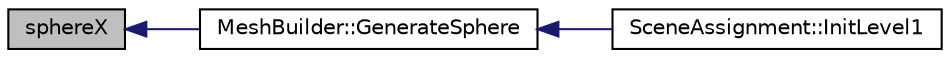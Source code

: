 digraph "sphereX"
{
  bgcolor="transparent";
  edge [fontname="Helvetica",fontsize="10",labelfontname="Helvetica",labelfontsize="10"];
  node [fontname="Helvetica",fontsize="10",shape=record];
  rankdir="LR";
  Node1 [label="sphereX",height=0.2,width=0.4,color="black", fillcolor="grey75", style="filled", fontcolor="black"];
  Node1 -> Node2 [dir="back",color="midnightblue",fontsize="10",style="solid",fontname="Helvetica"];
  Node2 [label="MeshBuilder::GenerateSphere",height=0.2,width=0.4,color="black",URL="$classMeshBuilder.html#a10f627b0355a031b42d0337e95d2af56"];
  Node2 -> Node3 [dir="back",color="midnightblue",fontsize="10",style="solid",fontname="Helvetica"];
  Node3 [label="SceneAssignment::InitLevel1",height=0.2,width=0.4,color="black",URL="$classSceneAssignment.html#a6580eb7a738ae4ff375b0809847e9791",tooltip="Initialize the walls and doors used for level 1 /*. "];
}
